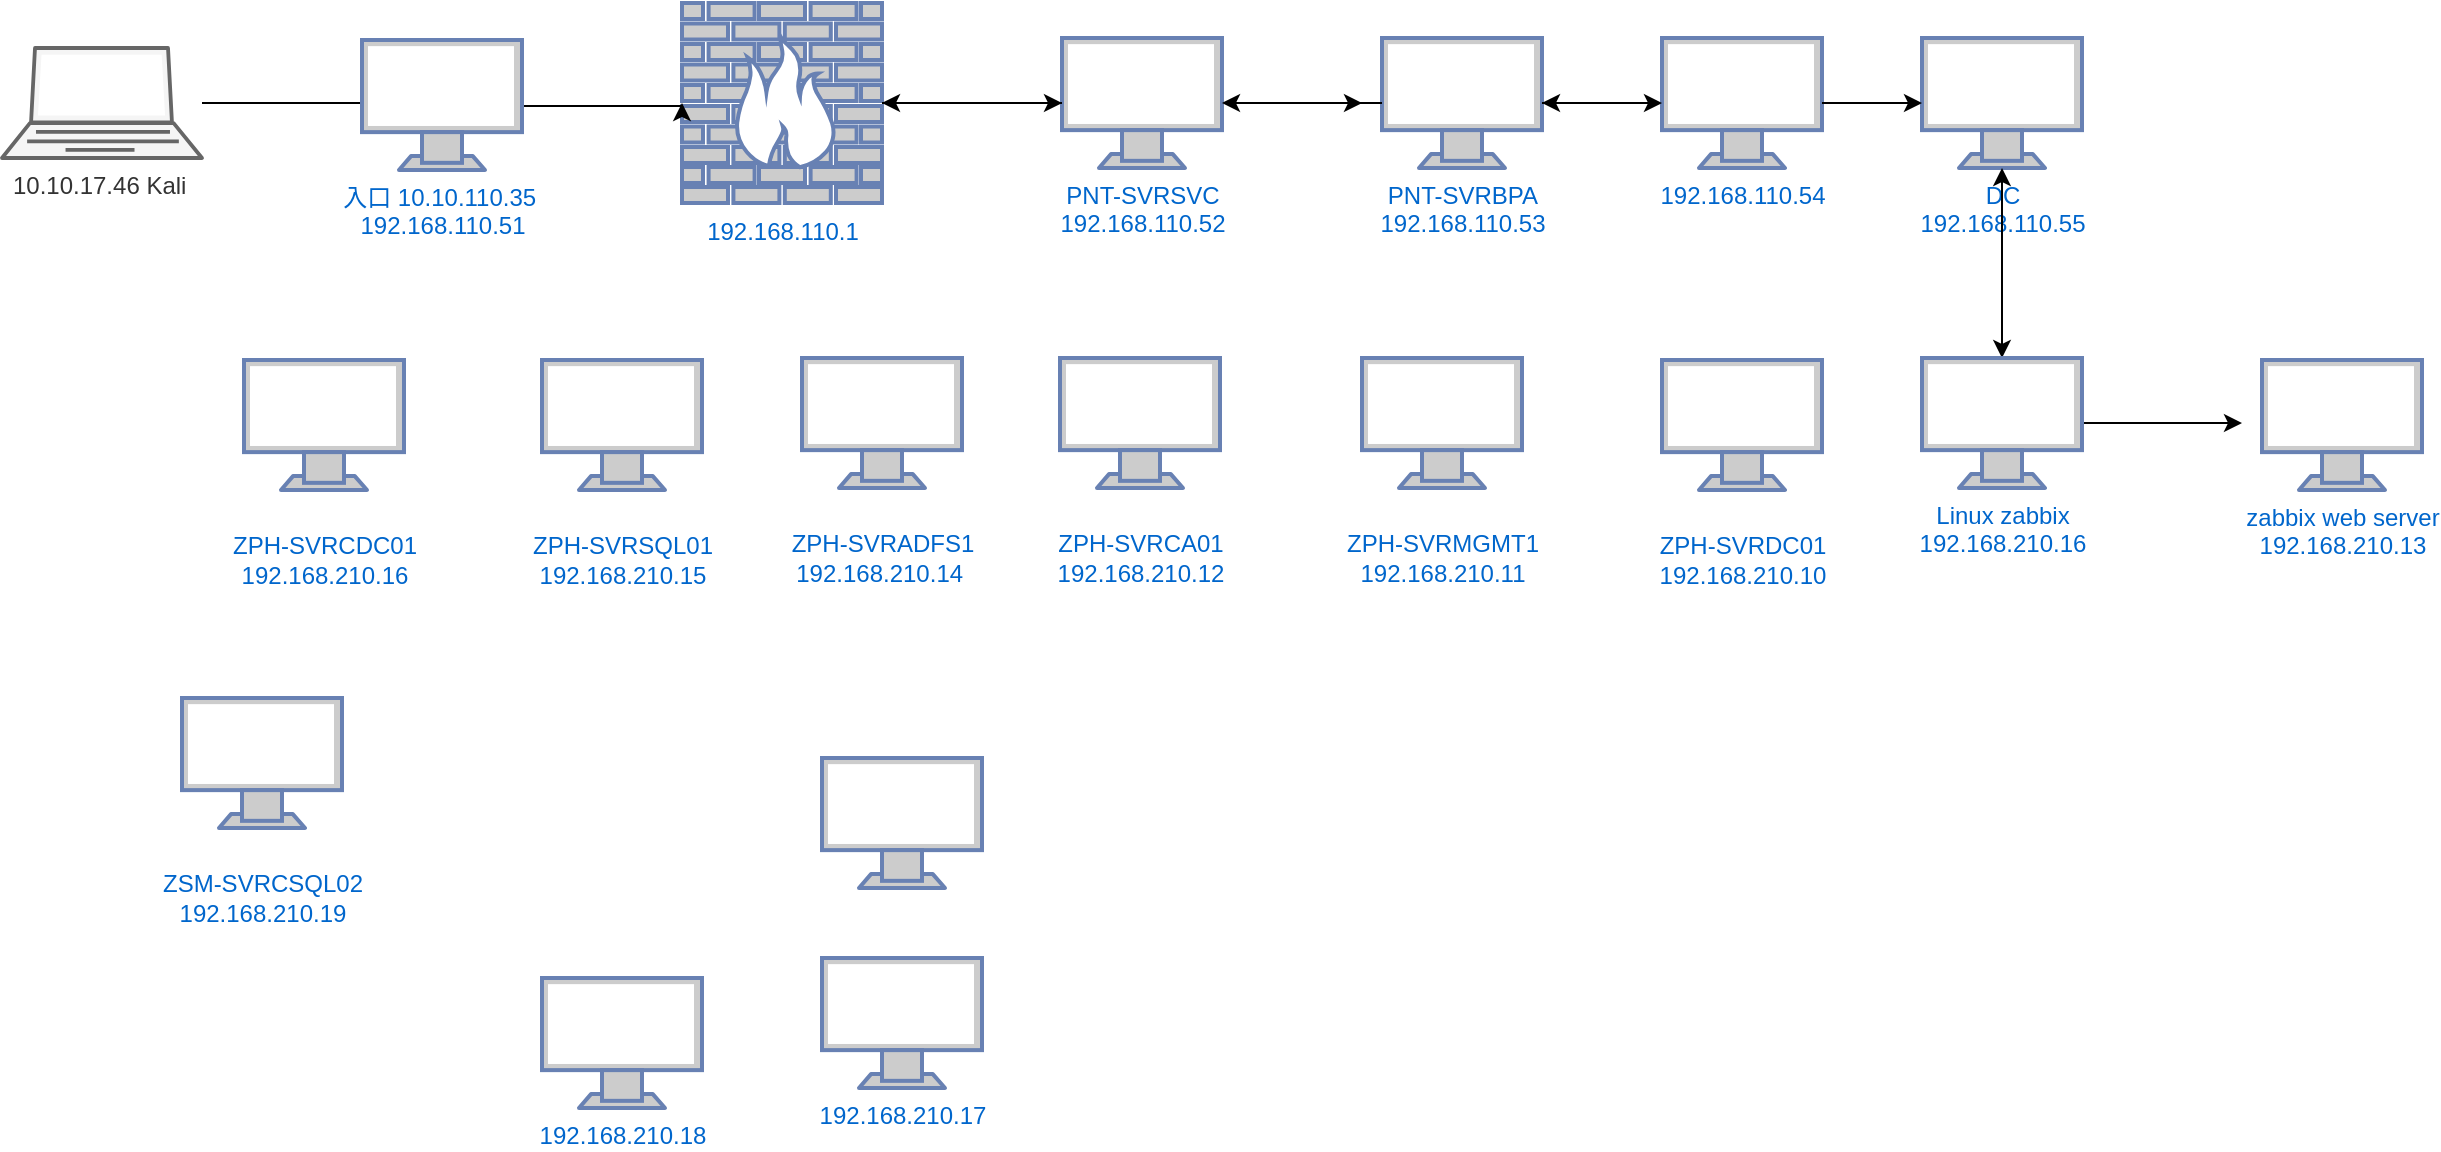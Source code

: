 <mxfile version="22.1.4" type="github">
  <diagram name="第 1 页" id="wmtw0mjW5K8laOdtFt9j">
    <mxGraphModel dx="1877" dy="542" grid="1" gridSize="10" guides="1" tooltips="1" connect="1" arrows="1" fold="1" page="1" pageScale="1" pageWidth="827" pageHeight="1169" math="0" shadow="0">
      <root>
        <mxCell id="0" />
        <mxCell id="1" parent="0" />
        <mxCell id="46mbo0AD8bIb3ruqI7Su-12" style="edgeStyle=orthogonalEdgeStyle;rounded=0;orthogonalLoop=1;jettySize=auto;html=1;" parent="1" source="46mbo0AD8bIb3ruqI7Su-1" edge="1">
          <mxGeometry relative="1" as="geometry">
            <mxPoint x="240" y="142.5" as="targetPoint" />
          </mxGeometry>
        </mxCell>
        <mxCell id="46mbo0AD8bIb3ruqI7Su-1" value="PNT-SVRSVC&lt;br&gt;192.168.110.52&lt;br&gt;" style="fontColor=#0066CC;verticalAlign=top;verticalLabelPosition=bottom;labelPosition=center;align=center;html=1;outlineConnect=0;fillColor=#CCCCCC;strokeColor=#6881B3;gradientColor=none;gradientDirection=north;strokeWidth=2;shape=mxgraph.networks.monitor;" parent="1" vertex="1">
          <mxGeometry x="90" y="110" width="80" height="65" as="geometry" />
        </mxCell>
        <mxCell id="46mbo0AD8bIb3ruqI7Su-2" value="PNT-SVRBPA&lt;br&gt;192.168.110.53" style="fontColor=#0066CC;verticalAlign=top;verticalLabelPosition=bottom;labelPosition=center;align=center;html=1;outlineConnect=0;fillColor=#CCCCCC;strokeColor=#6881B3;gradientColor=none;gradientDirection=north;strokeWidth=2;shape=mxgraph.networks.monitor;" parent="1" vertex="1">
          <mxGeometry x="250" y="110" width="80" height="65" as="geometry" />
        </mxCell>
        <mxCell id="46mbo0AD8bIb3ruqI7Su-16" style="edgeStyle=orthogonalEdgeStyle;rounded=0;orthogonalLoop=1;jettySize=auto;html=1;" parent="1" source="46mbo0AD8bIb3ruqI7Su-3" target="46mbo0AD8bIb3ruqI7Su-2" edge="1">
          <mxGeometry relative="1" as="geometry" />
        </mxCell>
        <mxCell id="46mbo0AD8bIb3ruqI7Su-3" value="192.168.110.54" style="fontColor=#0066CC;verticalAlign=top;verticalLabelPosition=bottom;labelPosition=center;align=center;html=1;outlineConnect=0;fillColor=#CCCCCC;strokeColor=#6881B3;gradientColor=none;gradientDirection=north;strokeWidth=2;shape=mxgraph.networks.monitor;" parent="1" vertex="1">
          <mxGeometry x="390" y="110" width="80" height="65" as="geometry" />
        </mxCell>
        <mxCell id="46mbo0AD8bIb3ruqI7Su-15" style="edgeStyle=orthogonalEdgeStyle;rounded=0;orthogonalLoop=1;jettySize=auto;html=1;" parent="1" source="46mbo0AD8bIb3ruqI7Su-4" target="46mbo0AD8bIb3ruqI7Su-5" edge="1">
          <mxGeometry relative="1" as="geometry" />
        </mxCell>
        <mxCell id="46mbo0AD8bIb3ruqI7Su-4" value="DC&lt;br&gt;192.168.110.55&lt;br&gt;" style="fontColor=#0066CC;verticalAlign=top;verticalLabelPosition=bottom;labelPosition=center;align=center;html=1;outlineConnect=0;fillColor=#CCCCCC;strokeColor=#6881B3;gradientColor=none;gradientDirection=north;strokeWidth=2;shape=mxgraph.networks.monitor;" parent="1" vertex="1">
          <mxGeometry x="520" y="110" width="80" height="65" as="geometry" />
        </mxCell>
        <mxCell id="46mbo0AD8bIb3ruqI7Su-19" style="edgeStyle=orthogonalEdgeStyle;rounded=0;orthogonalLoop=1;jettySize=auto;html=1;" parent="1" source="46mbo0AD8bIb3ruqI7Su-5" target="46mbo0AD8bIb3ruqI7Su-4" edge="1">
          <mxGeometry relative="1" as="geometry" />
        </mxCell>
        <mxCell id="46mbo0AD8bIb3ruqI7Su-24" style="edgeStyle=orthogonalEdgeStyle;rounded=0;orthogonalLoop=1;jettySize=auto;html=1;" parent="1" source="46mbo0AD8bIb3ruqI7Su-5" edge="1">
          <mxGeometry relative="1" as="geometry">
            <mxPoint x="680" y="302.5" as="targetPoint" />
          </mxGeometry>
        </mxCell>
        <mxCell id="46mbo0AD8bIb3ruqI7Su-5" value="Linux zabbix&lt;br&gt;192.168.210.16" style="fontColor=#0066CC;verticalAlign=top;verticalLabelPosition=bottom;labelPosition=center;align=center;html=1;outlineConnect=0;fillColor=#CCCCCC;strokeColor=#6881B3;gradientColor=none;gradientDirection=north;strokeWidth=2;shape=mxgraph.networks.monitor;" parent="1" vertex="1">
          <mxGeometry x="520" y="270" width="80" height="65" as="geometry" />
        </mxCell>
        <mxCell id="46mbo0AD8bIb3ruqI7Su-6" value="&lt;br&gt;ZPH-SVRDC01&lt;br&gt;192.168.210.10" style="fontColor=#0066CC;verticalAlign=top;verticalLabelPosition=bottom;labelPosition=center;align=center;html=1;outlineConnect=0;fillColor=#CCCCCC;strokeColor=#6881B3;gradientColor=none;gradientDirection=north;strokeWidth=2;shape=mxgraph.networks.monitor;" parent="1" vertex="1">
          <mxGeometry x="390" y="271" width="80" height="65" as="geometry" />
        </mxCell>
        <mxCell id="46mbo0AD8bIb3ruqI7Su-7" value="192.168.110.1" style="fontColor=#0066CC;verticalAlign=top;verticalLabelPosition=bottom;labelPosition=center;align=center;html=1;outlineConnect=0;fillColor=#CCCCCC;strokeColor=#6881B3;gradientColor=none;gradientDirection=north;strokeWidth=2;shape=mxgraph.networks.firewall;" parent="1" vertex="1">
          <mxGeometry x="-100" y="92.5" width="100" height="100" as="geometry" />
        </mxCell>
        <mxCell id="46mbo0AD8bIb3ruqI7Su-9" style="edgeStyle=orthogonalEdgeStyle;rounded=0;orthogonalLoop=1;jettySize=auto;html=1;entryX=0;entryY=0.5;entryDx=0;entryDy=0;entryPerimeter=0;" parent="1" source="46mbo0AD8bIb3ruqI7Su-8" target="46mbo0AD8bIb3ruqI7Su-7" edge="1">
          <mxGeometry relative="1" as="geometry">
            <mxPoint x="-150" y="143.5" as="targetPoint" />
            <Array as="points">
              <mxPoint x="-260" y="143" />
              <mxPoint x="-260" y="144" />
              <mxPoint x="-100" y="144" />
            </Array>
          </mxGeometry>
        </mxCell>
        <mxCell id="46mbo0AD8bIb3ruqI7Su-8" value="10.10.17.46 Kali&amp;nbsp;" style="fontColor=#333333;verticalAlign=top;verticalLabelPosition=bottom;labelPosition=center;align=center;html=1;outlineConnect=0;fillColor=#f5f5f5;strokeColor=#666666;gradientDirection=north;strokeWidth=2;shape=mxgraph.networks.laptop;" parent="1" vertex="1">
          <mxGeometry x="-440" y="115" width="100" height="55" as="geometry" />
        </mxCell>
        <mxCell id="46mbo0AD8bIb3ruqI7Su-10" style="edgeStyle=orthogonalEdgeStyle;rounded=0;orthogonalLoop=1;jettySize=auto;html=1;entryX=0;entryY=0.5;entryDx=0;entryDy=0;entryPerimeter=0;" parent="1" source="46mbo0AD8bIb3ruqI7Su-7" target="46mbo0AD8bIb3ruqI7Su-1" edge="1">
          <mxGeometry relative="1" as="geometry" />
        </mxCell>
        <mxCell id="46mbo0AD8bIb3ruqI7Su-11" value="入口 10.10.110.35&amp;nbsp;&lt;br&gt;192.168.110.51&lt;br&gt;" style="fontColor=#0066CC;verticalAlign=top;verticalLabelPosition=bottom;labelPosition=center;align=center;html=1;outlineConnect=0;fillColor=#CCCCCC;strokeColor=#6881B3;gradientColor=none;gradientDirection=north;strokeWidth=2;shape=mxgraph.networks.monitor;" parent="1" vertex="1">
          <mxGeometry x="-260" y="111" width="80" height="65" as="geometry" />
        </mxCell>
        <mxCell id="46mbo0AD8bIb3ruqI7Su-13" style="edgeStyle=orthogonalEdgeStyle;rounded=0;orthogonalLoop=1;jettySize=auto;html=1;entryX=0;entryY=0.5;entryDx=0;entryDy=0;entryPerimeter=0;" parent="1" source="46mbo0AD8bIb3ruqI7Su-2" target="46mbo0AD8bIb3ruqI7Su-3" edge="1">
          <mxGeometry relative="1" as="geometry" />
        </mxCell>
        <mxCell id="46mbo0AD8bIb3ruqI7Su-14" style="edgeStyle=orthogonalEdgeStyle;rounded=0;orthogonalLoop=1;jettySize=auto;html=1;entryX=0;entryY=0.5;entryDx=0;entryDy=0;entryPerimeter=0;" parent="1" source="46mbo0AD8bIb3ruqI7Su-3" target="46mbo0AD8bIb3ruqI7Su-4" edge="1">
          <mxGeometry relative="1" as="geometry" />
        </mxCell>
        <mxCell id="46mbo0AD8bIb3ruqI7Su-17" style="edgeStyle=orthogonalEdgeStyle;rounded=0;orthogonalLoop=1;jettySize=auto;html=1;entryX=1;entryY=0.5;entryDx=0;entryDy=0;entryPerimeter=0;" parent="1" source="46mbo0AD8bIb3ruqI7Su-2" target="46mbo0AD8bIb3ruqI7Su-1" edge="1">
          <mxGeometry relative="1" as="geometry" />
        </mxCell>
        <mxCell id="46mbo0AD8bIb3ruqI7Su-18" style="edgeStyle=orthogonalEdgeStyle;rounded=0;orthogonalLoop=1;jettySize=auto;html=1;entryX=1;entryY=0.5;entryDx=0;entryDy=0;entryPerimeter=0;" parent="1" source="46mbo0AD8bIb3ruqI7Su-1" target="46mbo0AD8bIb3ruqI7Su-7" edge="1">
          <mxGeometry relative="1" as="geometry" />
        </mxCell>
        <mxCell id="46mbo0AD8bIb3ruqI7Su-20" value="&lt;br&gt;ZPH-SVRMGMT1&lt;br&gt;192.168.210.11" style="fontColor=#0066CC;verticalAlign=top;verticalLabelPosition=bottom;labelPosition=center;align=center;html=1;outlineConnect=0;fillColor=#CCCCCC;strokeColor=#6881B3;gradientColor=none;gradientDirection=north;strokeWidth=2;shape=mxgraph.networks.monitor;" parent="1" vertex="1">
          <mxGeometry x="240" y="270" width="80" height="65" as="geometry" />
        </mxCell>
        <mxCell id="46mbo0AD8bIb3ruqI7Su-21" value="&lt;br&gt;ZPH-SVRCA01&lt;br&gt;192.168.210.12" style="fontColor=#0066CC;verticalAlign=top;verticalLabelPosition=bottom;labelPosition=center;align=center;html=1;outlineConnect=0;fillColor=#CCCCCC;strokeColor=#6881B3;gradientColor=none;gradientDirection=north;strokeWidth=2;shape=mxgraph.networks.monitor;" parent="1" vertex="1">
          <mxGeometry x="89" y="270" width="80" height="65" as="geometry" />
        </mxCell>
        <mxCell id="46mbo0AD8bIb3ruqI7Su-23" value="&lt;br&gt;ZPH-SVRADFS1&lt;br&gt;192.168.210.14&amp;nbsp;" style="fontColor=#0066CC;verticalAlign=top;verticalLabelPosition=bottom;labelPosition=center;align=center;html=1;outlineConnect=0;fillColor=#CCCCCC;strokeColor=#6881B3;gradientColor=none;gradientDirection=north;strokeWidth=2;shape=mxgraph.networks.monitor;" parent="1" vertex="1">
          <mxGeometry x="-40" y="270" width="80" height="65" as="geometry" />
        </mxCell>
        <mxCell id="46mbo0AD8bIb3ruqI7Su-25" value="zabbix web server&lt;br&gt;192.168.210.13" style="fontColor=#0066CC;verticalAlign=top;verticalLabelPosition=bottom;labelPosition=center;align=center;html=1;outlineConnect=0;fillColor=#CCCCCC;strokeColor=#6881B3;gradientColor=none;gradientDirection=north;strokeWidth=2;shape=mxgraph.networks.monitor;" parent="1" vertex="1">
          <mxGeometry x="690" y="271" width="80" height="65" as="geometry" />
        </mxCell>
        <mxCell id="46mbo0AD8bIb3ruqI7Su-26" value="&lt;br&gt;ZPH-SVRSQL01&lt;br&gt;192.168.210.15" style="fontColor=#0066CC;verticalAlign=top;verticalLabelPosition=bottom;labelPosition=center;align=center;html=1;outlineConnect=0;fillColor=#CCCCCC;strokeColor=#6881B3;gradientColor=none;gradientDirection=north;strokeWidth=2;shape=mxgraph.networks.monitor;" parent="1" vertex="1">
          <mxGeometry x="-170" y="271" width="80" height="65" as="geometry" />
        </mxCell>
        <mxCell id="46mbo0AD8bIb3ruqI7Su-27" value="&lt;br&gt;ZPH-SVRCDC01&lt;br&gt;192.168.210.16" style="fontColor=#0066CC;verticalAlign=top;verticalLabelPosition=bottom;labelPosition=center;align=center;html=1;outlineConnect=0;fillColor=#CCCCCC;strokeColor=#6881B3;gradientColor=none;gradientDirection=north;strokeWidth=2;shape=mxgraph.networks.monitor;" parent="1" vertex="1">
          <mxGeometry x="-319" y="271" width="80" height="65" as="geometry" />
        </mxCell>
        <mxCell id="46mbo0AD8bIb3ruqI7Su-30" value="&lt;br&gt;ZSM-SVRCSQL02&lt;br&gt;192.168.210.19" style="fontColor=#0066CC;verticalAlign=top;verticalLabelPosition=bottom;labelPosition=center;align=center;html=1;outlineConnect=0;fillColor=#CCCCCC;strokeColor=#6881B3;gradientColor=none;gradientDirection=north;strokeWidth=2;shape=mxgraph.networks.monitor;" parent="1" vertex="1">
          <mxGeometry x="-350" y="440" width="80" height="65" as="geometry" />
        </mxCell>
        <mxCell id="46mbo0AD8bIb3ruqI7Su-31" value="192.168.210.18" style="fontColor=#0066CC;verticalAlign=top;verticalLabelPosition=bottom;labelPosition=center;align=center;html=1;outlineConnect=0;fillColor=#CCCCCC;strokeColor=#6881B3;gradientColor=none;gradientDirection=north;strokeWidth=2;shape=mxgraph.networks.monitor;" parent="1" vertex="1">
          <mxGeometry x="-170" y="580" width="80" height="65" as="geometry" />
        </mxCell>
        <mxCell id="46mbo0AD8bIb3ruqI7Su-32" value="192.168.210.17" style="fontColor=#0066CC;verticalAlign=top;verticalLabelPosition=bottom;labelPosition=center;align=center;html=1;outlineConnect=0;fillColor=#CCCCCC;strokeColor=#6881B3;gradientColor=none;gradientDirection=north;strokeWidth=2;shape=mxgraph.networks.monitor;" parent="1" vertex="1">
          <mxGeometry x="-30" y="570" width="80" height="65" as="geometry" />
        </mxCell>
        <mxCell id="46mbo0AD8bIb3ruqI7Su-33" value="" style="fontColor=#0066CC;verticalAlign=top;verticalLabelPosition=bottom;labelPosition=center;align=center;html=1;outlineConnect=0;fillColor=#CCCCCC;strokeColor=#6881B3;gradientColor=none;gradientDirection=north;strokeWidth=2;shape=mxgraph.networks.monitor;" parent="1" vertex="1">
          <mxGeometry x="-30" y="470" width="80" height="65" as="geometry" />
        </mxCell>
      </root>
    </mxGraphModel>
  </diagram>
</mxfile>
